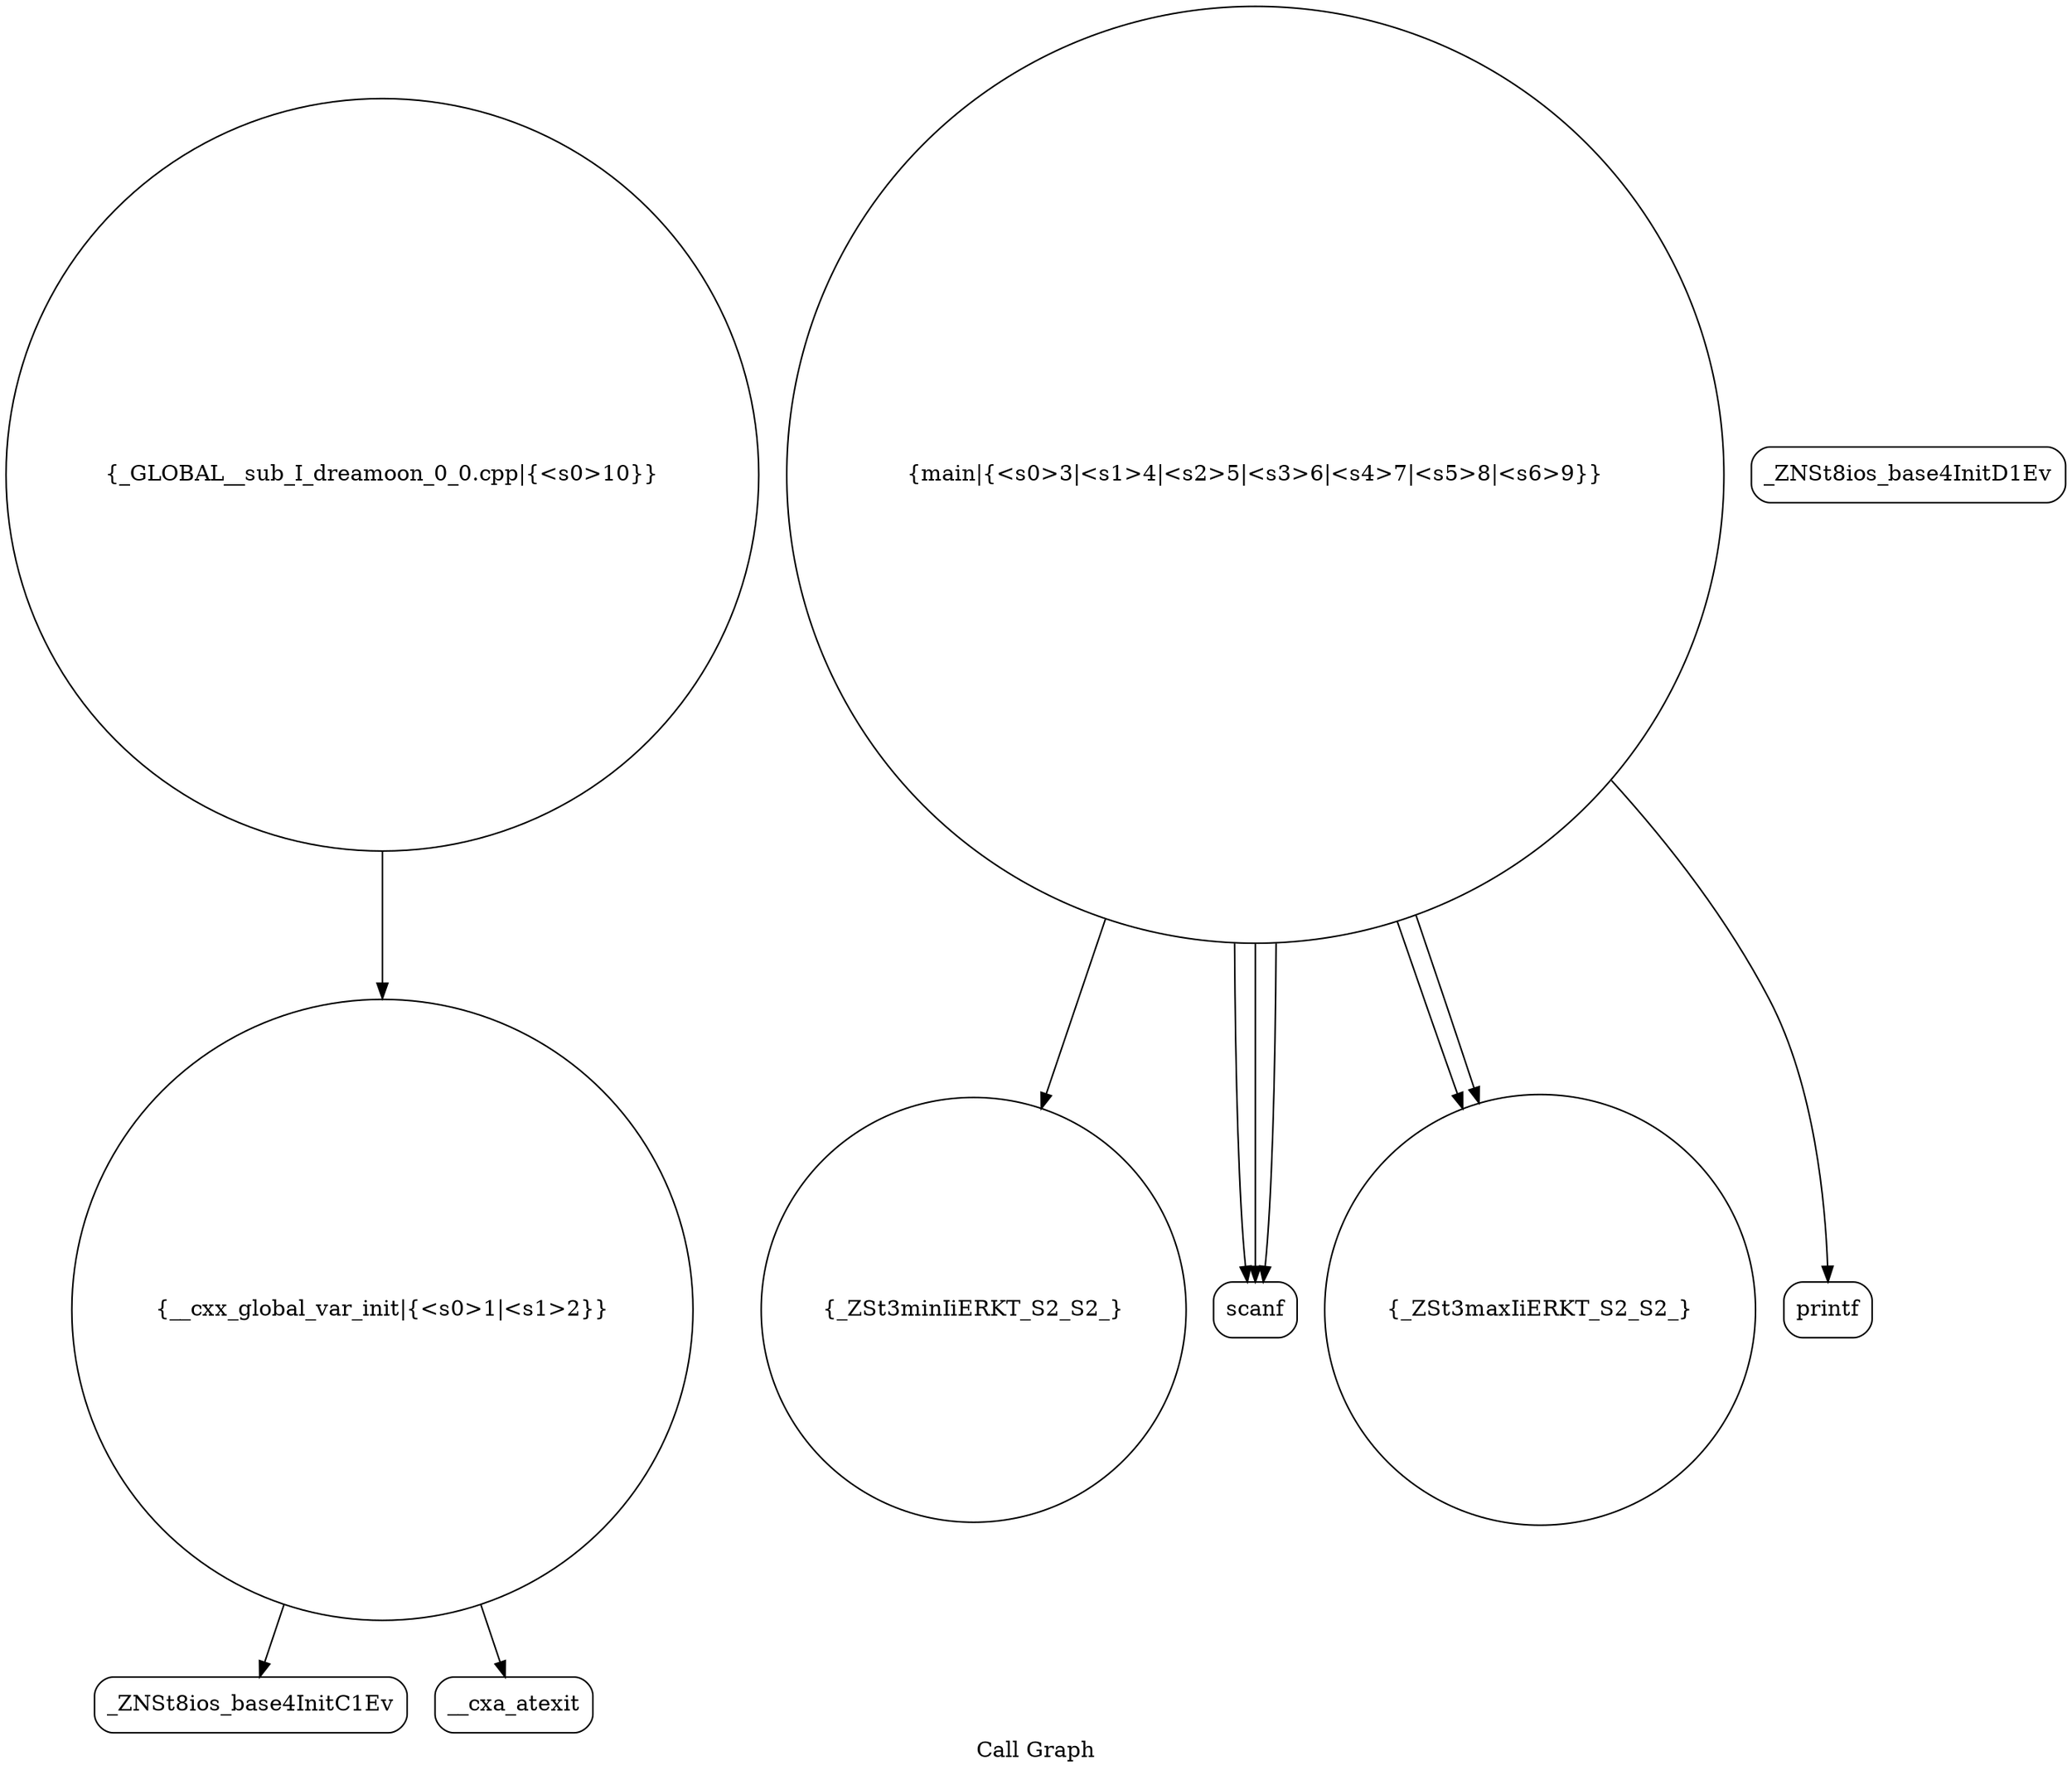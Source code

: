 digraph "Call Graph" {
	label="Call Graph";

	Node0x55cda540e6d0 [shape=record,shape=circle,label="{__cxx_global_var_init|{<s0>1|<s1>2}}"];
	Node0x55cda540e6d0:s0 -> Node0x55cda540eb60[color=black];
	Node0x55cda540e6d0:s1 -> Node0x55cda540ec60[color=black];
	Node0x55cda540ee60 [shape=record,shape=circle,label="{_ZSt3minIiERKT_S2_S2_}"];
	Node0x55cda540ebe0 [shape=record,shape=Mrecord,label="{_ZNSt8ios_base4InitD1Ev}"];
	Node0x55cda540ef60 [shape=record,shape=circle,label="{_GLOBAL__sub_I_dreamoon_0_0.cpp|{<s0>10}}"];
	Node0x55cda540ef60:s0 -> Node0x55cda540e6d0[color=black];
	Node0x55cda540ece0 [shape=record,shape=circle,label="{main|{<s0>3|<s1>4|<s2>5|<s3>6|<s4>7|<s5>8|<s6>9}}"];
	Node0x55cda540ece0:s0 -> Node0x55cda540ed60[color=black];
	Node0x55cda540ece0:s1 -> Node0x55cda540ed60[color=black];
	Node0x55cda540ece0:s2 -> Node0x55cda540ed60[color=black];
	Node0x55cda540ece0:s3 -> Node0x55cda540ede0[color=black];
	Node0x55cda540ece0:s4 -> Node0x55cda540ede0[color=black];
	Node0x55cda540ece0:s5 -> Node0x55cda540ee60[color=black];
	Node0x55cda540ece0:s6 -> Node0x55cda540eee0[color=black];
	Node0x55cda540ede0 [shape=record,shape=circle,label="{_ZSt3maxIiERKT_S2_S2_}"];
	Node0x55cda540eb60 [shape=record,shape=Mrecord,label="{_ZNSt8ios_base4InitC1Ev}"];
	Node0x55cda540eee0 [shape=record,shape=Mrecord,label="{printf}"];
	Node0x55cda540ec60 [shape=record,shape=Mrecord,label="{__cxa_atexit}"];
	Node0x55cda540ed60 [shape=record,shape=Mrecord,label="{scanf}"];
}
